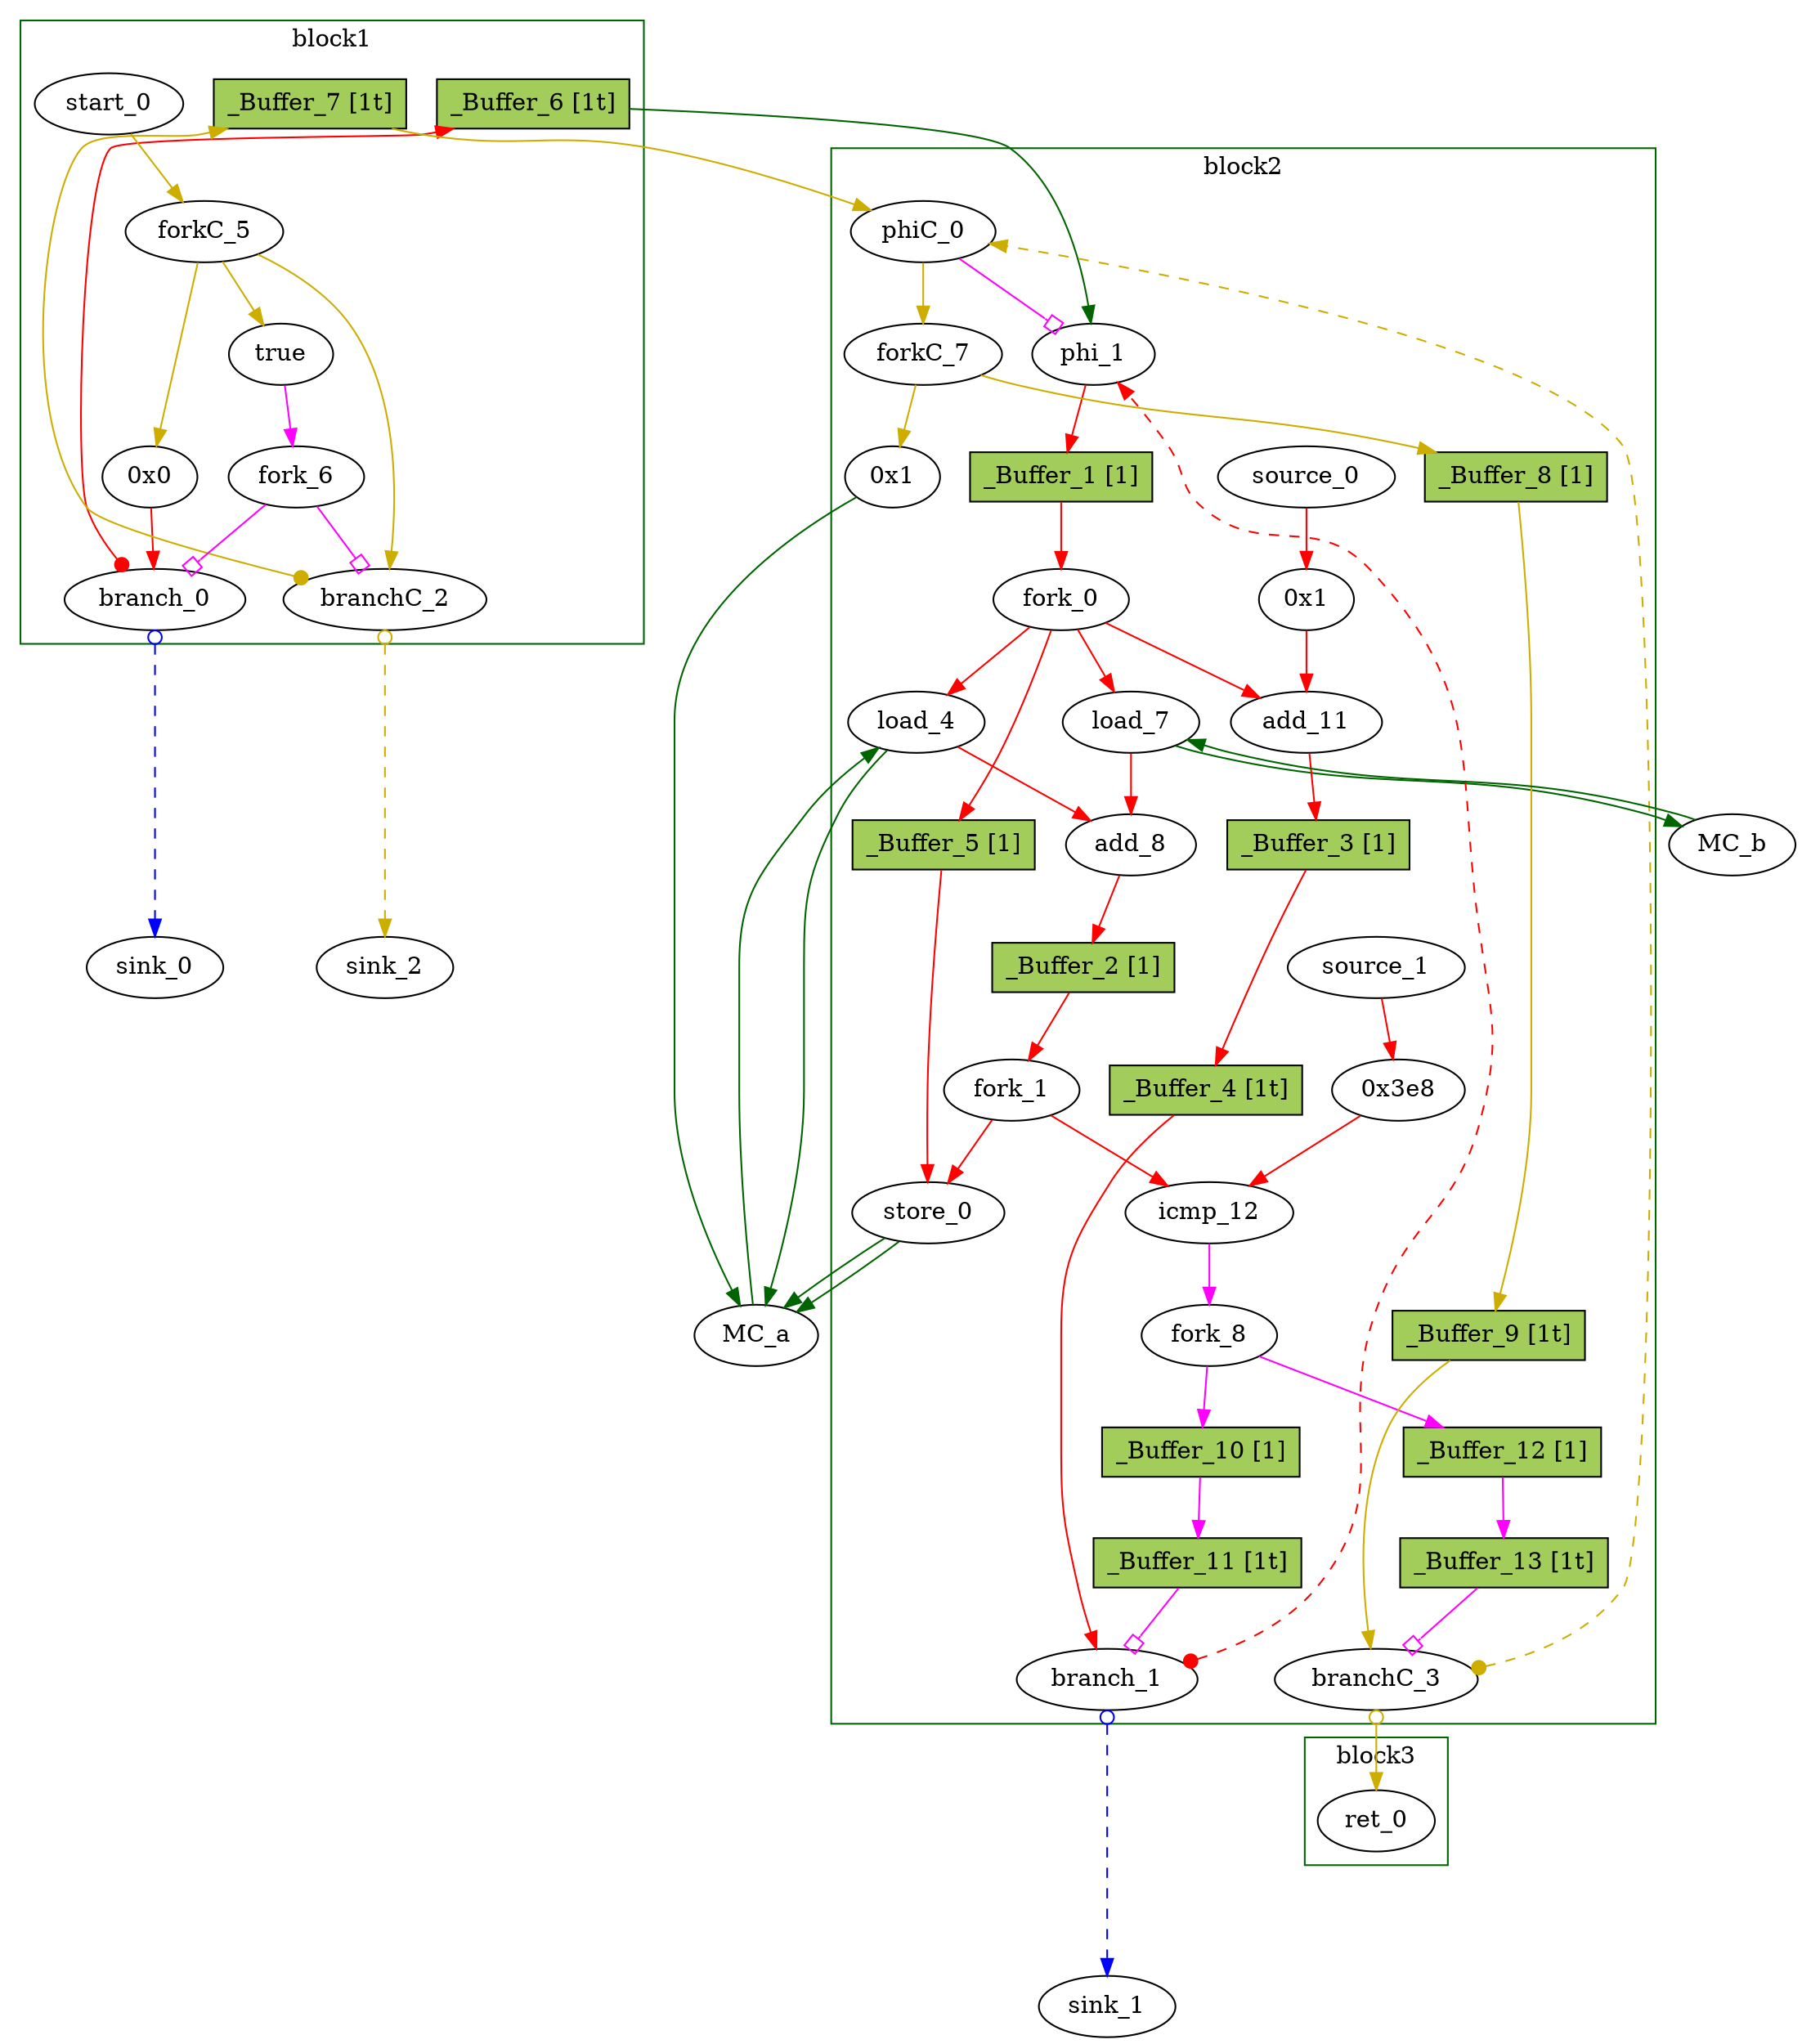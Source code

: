 // Number of blocks: 46
// Number of channels: 72
Digraph G {

  // Blocks
subgraph cluster_1 {
color = "darkgreen"
label = "block1"
  brCst_block1 [type=Constant, in="in1:1", out="out1:1", bbID = 1, value="0x1", label=true,  shape=oval];
  cst_0 [type=Constant, in="in1:32", out="out1:32", bbID = 1, value="0x0", label="0x0",  shape=oval];
  branch_0 [type=Branch, in="in1:32 in2?:1", out="out1+:32 out2-:32", bbID = 1,  shape=oval];
  start_0 [type=Entry, in="in1:0", out="out1:0", bbID = 1,  shape=oval];
  forkC_5 [type=Fork, in="in1:0", out="out1:0 out2:0 out3:0", bbID = 1,  shape=oval];
  branchC_2 [type=Branch, in="in1:0 in2?:1", out="out1+:0 out2-:0", bbID = 1,  shape=oval];
  fork_6 [type=Fork, in="in1:1", out="out1:1 out2:1", bbID = 1,  shape=oval];
  _Buffer_6 [type=Buffer, in="in1:32", out="out1:32", bbID = 1, slots=1, transparent=false, label="_Buffer_6 [1t]",  shape=box, style=filled, fillcolor=darkolivegreen3, height = 0.4];
  _Buffer_7 [type=Buffer, in="in1:0", out="out1:0", bbID = 1, slots=1, transparent=false, label="_Buffer_7 [1t]",  shape=box, style=filled, fillcolor=darkolivegreen3, height = 0.4];
}
subgraph cluster_2 {
color = "darkgreen"
label = "block2"
  phi_1 [type=Mux, in="in1?:1 in2:32 in3:32", out="out1:32", delay=2.794, bbID = 2,  shape=oval];
  load_4 [type=Operator, in="in1:32 in2:32", out="out1:32 out2:32", op = "mc_load_op", delay=2.824, latency=2, bbID = 2, portID = 0, offset = 0, retimingDiff=0.4,  shape=oval];
  load_7 [type=Operator, in="in1:32 in2:32", out="out1:32 out2:32", op = "mc_load_op", delay=2.824, latency=2, bbID = 2, portID = 0, offset = 0, retimingDiff=0.4,  shape=oval];
  add_8 [type=Operator, in="in1:32 in2:32", out="out1:32", op = "add_op", delay=4.574, bbID = 2, retimingDiff=0.6,  shape=oval];
  store_0 [type=Operator, in="in1:32 in2:32", out="out1:32 out2:32", op = "mc_store_op", delay=1.344, bbID = 2, portID = 0, offset = 0, retimingDiff=0.8,  shape=oval];
  cst_1 [type=Constant, in="in1:32", out="out1:32", bbID = 2, value="0x1", label="0x1", retimingDiff=0.2,  shape=oval];
  add_11 [type=Operator, in="in1:32 in2:32", out="out1:32", op = "add_op", delay=4.574, bbID = 2, retimingDiff=0.2,  shape=oval];
  cst_2 [type=Constant, in="in1:32", out="out1:32", bbID = 2, value="0x3e8", label="0x3e8", retimingDiff=0.8,  shape=oval];
  icmp_12 [type=Operator, in="in1:32 in2:32", out="out1:1", op = "icmp_ult_op", delay=3.814, bbID = 2, retimingDiff=0.8,  shape=oval];
  fork_0 [type=Fork, in="in1:32", out="out1:32 out2:32 out3:32 out4:32", bbID = 2, retimingDiff=0.2,  shape=oval];
  fork_1 [type=Fork, in="in1:32", out="out1:32 out2:32", bbID = 2, retimingDiff=0.8,  shape=oval];
  branch_1 [type=Branch, in="in1:32 in2?:1", out="out1+:32 out2-:32", bbID = 2, retimingDiff=1,  shape=oval];
  cst_3 [type=Constant, in="in1:32", out="out1:32", bbID = 2, value="0x1", label="0x1",  shape=oval];
  phiC_0 [type=CntrlMerge, in="in1:0 in2:0", out="out1:0 out2?:1", delay=2, bbID = 2,  shape=oval];
  forkC_7 [type=Fork, in="in1:0", out="out1:0 out2:0", bbID = 2,  shape=oval];
  branchC_3 [type=Branch, in="in1:0 in2?:1", out="out1+:0 out2-:0", bbID = 2, retimingDiff=1,  shape=oval];
  fork_8 [type=Fork, in="in1:1", out="out1:1 out2:1", bbID = 2, retimingDiff=0.8,  shape=oval];
  source_0 [type=Source, out="out1:32", bbID = 2, retimingDiff=0.2,  shape=oval];
  source_1 [type=Source, out="out1:32", bbID = 2, retimingDiff=0.8,  shape=oval];
  _Buffer_1 [type=Buffer, in="in1:32", out="out1:32", bbID = 2, slots=1, transparent=false, label="_Buffer_1 [1]",  shape=box, style=filled, fillcolor=darkolivegreen3, height = 0.4];
  _Buffer_2 [type=Buffer, in="in1:32", out="out1:32", bbID = 2, slots=1, transparent=false, label="_Buffer_2 [1]",  shape=box, style=filled, fillcolor=darkolivegreen3, height = 0.4];
  _Buffer_3 [type=Buffer, in="in1:32", out="out1:32", bbID = 2, slots=1, transparent=false, label="_Buffer_3 [1]",  shape=box, style=filled, fillcolor=darkolivegreen3, height = 0.4];
  _Buffer_4 [type=Buffer, in="in1:32", out="out1:32", bbID = 2, slots=1, transparent=false, label="_Buffer_4 [1t]",  shape=box, style=filled, fillcolor=darkolivegreen3, height = 0.4];
  _Buffer_5 [type=Buffer, in="in1:32", out="out1:32", bbID = 2, slots=1, transparent=false, label="_Buffer_5 [1]",  shape=box, style=filled, fillcolor=darkolivegreen3, height = 0.4];
  _Buffer_8 [type=Buffer, in="in1:0", out="out1:0", bbID = 2, slots=1, transparent=false, label="_Buffer_8 [1]",  shape=box, style=filled, fillcolor=darkolivegreen3, height = 0.4];
  _Buffer_9 [type=Buffer, in="in1:0", out="out1:0", bbID = 2, slots=1, transparent=false, label="_Buffer_9 [1t]",  shape=box, style=filled, fillcolor=darkolivegreen3, height = 0.4];
  _Buffer_10 [type=Buffer, in="in1:1", out="out1:1", bbID = 2, slots=1, transparent=false, label="_Buffer_10 [1]",  shape=box, style=filled, fillcolor=darkolivegreen3, height = 0.4];
  _Buffer_11 [type=Buffer, in="in1:1", out="out1:1", bbID = 2, slots=1, transparent=false, label="_Buffer_11 [1t]",  shape=box, style=filled, fillcolor=darkolivegreen3, height = 0.4];
  _Buffer_12 [type=Buffer, in="in1:1", out="out1:1", bbID = 2, slots=1, transparent=false, label="_Buffer_12 [1]",  shape=box, style=filled, fillcolor=darkolivegreen3, height = 0.4];
  _Buffer_13 [type=Buffer, in="in1:1", out="out1:1", bbID = 2, slots=1, transparent=false, label="_Buffer_13 [1t]",  shape=box, style=filled, fillcolor=darkolivegreen3, height = 0.4];
}
subgraph cluster_3 {
color = "darkgreen"
label = "block3"
  ret_0 [type=Operator, in="in1:0", out="out1:0", op = "ret_op", delay=2, bbID = 3,  shape=oval];
}
  MC_a [type=MC, in="in1:32*c0 in2:32*l0a in3:32*s0a in4:32*s0d", out="out1:32*l0d out2:0*e", bbID = 0, memory = "a", bbcount = 1, ldcount = 1, stcount = 1, ];
  MC_b [type=MC, in="in1:32*l0a", out="out1:32*l0d out2:0*e", bbID = 0, memory = "b", bbcount = 0, ldcount = 1, stcount = 0, ];
//  end_0 [type=Exit, in="in1:0*e in2:0*e in3:0", out="out1:0", bbID = 0,  shape=oval];
  sink_0 [type=Sink, in="in1:32", bbID = 0,  shape=oval];
  sink_1 [type=Sink, in="in1:32", bbID = 0,  shape=oval];
  sink_2 [type=Sink, in="in1:0", bbID = 0,  shape=oval];

  // Channels
  brCst_block1 -> fork_6 [from=out1, to=in1, arrowhead=normal, color=magenta];
  cst_0 -> branch_0 [from=out1, to=in1, arrowhead=normal, color=red];
  phi_1 -> _Buffer_1 [from=out1, to=in1, arrowhead=normal, color=red];
  load_4 -> add_8 [from=out1, to=in1, arrowhead=normal, color=red];
  load_4 -> MC_a [from=out2, to=in2, arrowhead=normal, color=darkgreen];
  load_7 -> add_8 [from=out1, to=in2, arrowhead=normal, color=red];
  load_7 -> MC_b [from=out2, to=in1, arrowhead=normal, color=darkgreen];
  add_8 -> _Buffer_2 [from=out1, to=in1, arrowhead=normal, color=red];
  store_0 -> MC_a [from=out2, to=in3, arrowhead=normal, color=darkgreen];
  store_0 -> MC_a [from=out1, to=in4, arrowhead=normal, color=darkgreen];
  cst_1 -> add_11 [from=out1, to=in2, arrowhead=normal, color=red];
  add_11 -> _Buffer_3 [from=out1, to=in1, arrowhead=normal, color=red];
  cst_2 -> icmp_12 [from=out1, to=in2, arrowhead=normal, color=red];
  icmp_12 -> fork_8 [from=out1, to=in1, arrowhead=normal, color=magenta];
//  ret_0 -> end_0 [from=out1, to=in3, arrowhead=normal, color=gold3];
  fork_0 -> load_4 [from=out2, to=in2, arrowhead=normal, color=red];
  fork_0 -> load_7 [from=out3, to=in2, arrowhead=normal, color=red];
  fork_0 -> _Buffer_5 [from=out4, to=in1, arrowhead=normal, color=red];
  fork_0 -> add_11 [from=out1, to=in1, arrowhead=normal, color=red];
  fork_1 -> store_0 [from=out1, to=in1, arrowhead=normal, color=red];
  fork_1 -> icmp_12 [from=out2, to=in1, arrowhead=normal, color=red];
  branch_0 -> _Buffer_6 [from=out1, to=in1, dir=both, arrowtail=dot, arrowhead=normal, color=red, constraint=false];
  branch_0 -> sink_0 [from=out2, to=in1, dir=both, arrowtail=odot, arrowhead=normal, color=blue, style=dashed, minlen = 3];
  branch_1 -> phi_1 [from=out1, to=in3, dir=both, arrowtail=dot, arrowhead=normal, color=red, constraint=false, style=dashed, minlen = 3];
  branch_1 -> sink_1 [from=out2, to=in1, dir=both, arrowtail=odot, arrowhead=normal, color=blue, style=dashed, minlen = 3];
  MC_a -> load_4 [from=out1, to=in1, arrowhead=normal, color=darkgreen];
//  MC_a -> end_0 [from=out2, to=in1, arrowhead=normal, color=gold3];
  MC_b -> load_7 [from=out1, to=in1, arrowhead=normal, color=darkgreen];
//  MC_b -> end_0 [from=out2, to=in2, arrowhead=normal, color=gold3];
  cst_3 -> MC_a [from=out1, to=in1, arrowhead=normal, color=darkgreen];
  start_0 -> forkC_5 [from=out1, to=in1, arrowhead=normal, color=gold3];
  forkC_5 -> brCst_block1 [from=out3, to=in1, arrowhead=normal, color=gold3];
  forkC_5 -> cst_0 [from=out1, to=in1, arrowhead=normal, color=gold3];
  forkC_5 -> branchC_2 [from=out2, to=in1, arrowhead=normal, color=gold3];
  branchC_2 -> _Buffer_7 [from=out1, to=in1, dir=both, arrowtail=dot, arrowhead=normal, color=gold3, constraint=false];
  branchC_2 -> sink_2 [from=out2, to=in1, dir=both, arrowtail=odot, arrowhead=normal, color=gold3, style=dashed, minlen = 3];
  fork_6 -> branch_0 [from=out1, to=in2, arrowhead=obox, color=magenta];
  fork_6 -> branchC_2 [from=out2, to=in2, arrowhead=obox, color=magenta];
  phiC_0 -> phi_1 [from=out2, to=in1, arrowhead=obox, color=magenta];
  phiC_0 -> forkC_7 [from=out1, to=in1, arrowhead=normal, color=gold3];
  forkC_7 -> cst_3 [from=out1, to=in1, arrowhead=normal, color=gold3];
  forkC_7 -> _Buffer_8 [from=out2, to=in1, arrowhead=normal, color=gold3];
  branchC_3 -> phiC_0 [from=out1, to=in2, dir=both, arrowtail=dot, arrowhead=normal, color=gold3, constraint=false, style=dashed, minlen = 3];
  fork_8 -> _Buffer_10 [from=out1, to=in1, arrowhead=normal, color=magenta];
  fork_8 -> _Buffer_12 [from=out2, to=in1, arrowhead=normal, color=magenta];
  branchC_3 -> ret_0 [from=out2, to=in1, dir=both, arrowtail=odot, arrowhead=normal, color=gold3];
  source_0 -> cst_1 [from=out1, to=in1, arrowhead=normal, color=red];
  source_1 -> cst_2 [from=out1, to=in1, arrowhead=normal, color=red];
  _Buffer_1 -> fork_0 [from=out1, to=in1, arrowhead=normal, color=red];
  _Buffer_2 -> fork_1 [from=out1, to=in1, arrowhead=normal, color=red];
  _Buffer_3 -> _Buffer_4 [from=out1, to=in1, arrowhead=normal, color=red];
  _Buffer_4 -> branch_1 [from=out1, to=in1, arrowhead=normal, color=red];
  _Buffer_5 -> store_0 [from=out1, to=in2, arrowhead=normal, color=red];
  _Buffer_6 -> phi_1 [from=out1, to=in2, arrowhead=normal, color=darkgreen];
  _Buffer_7 -> phiC_0 [from=out1, to=in1, arrowhead=normal, color=gold3];
  _Buffer_8 -> _Buffer_9 [from=out1, to=in1, arrowhead=normal, color=gold3];
  _Buffer_9 -> branchC_3 [from=out1, to=in1, arrowhead=normal, color=gold3];
  _Buffer_10 -> _Buffer_11 [from=out1, to=in1, arrowhead=normal, color=magenta];
  _Buffer_11 -> branch_1 [from=out1, to=in2, arrowhead=obox, color=magenta];
  _Buffer_12 -> _Buffer_13 [from=out1, to=in1, arrowhead=normal, color=magenta];
  _Buffer_13 -> branchC_3 [from=out1, to=in2, arrowhead=obox, color=magenta];
}
